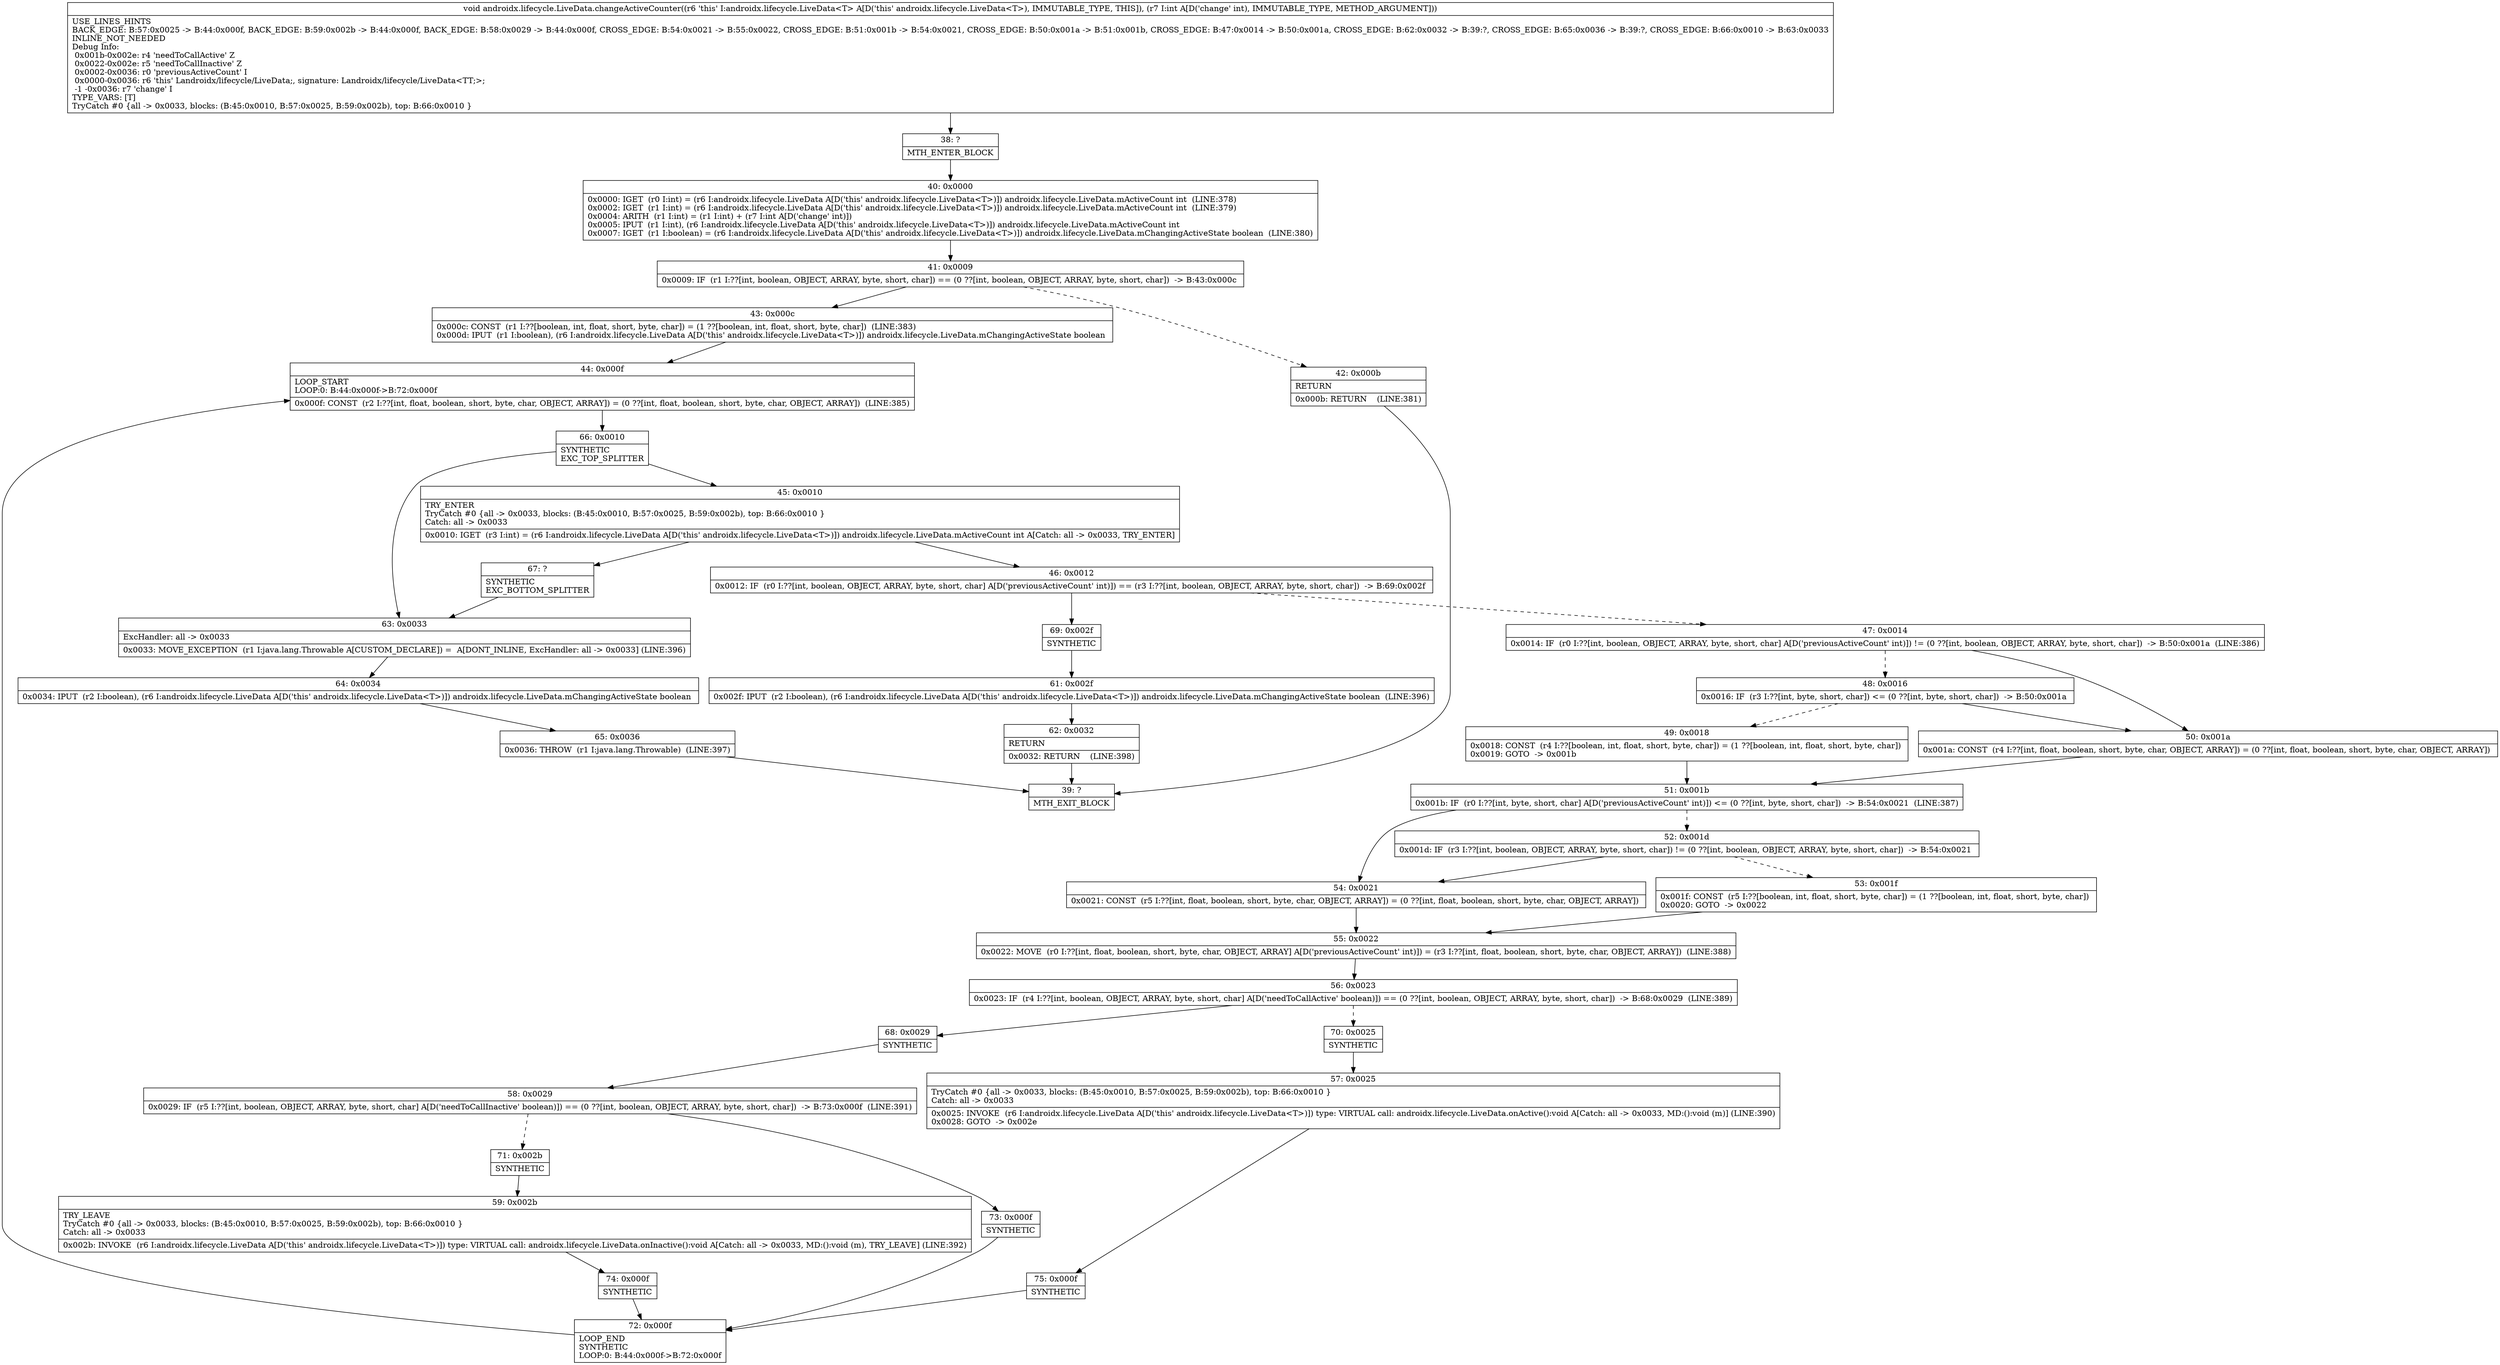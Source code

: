 digraph "CFG forandroidx.lifecycle.LiveData.changeActiveCounter(I)V" {
Node_38 [shape=record,label="{38\:\ ?|MTH_ENTER_BLOCK\l}"];
Node_40 [shape=record,label="{40\:\ 0x0000|0x0000: IGET  (r0 I:int) = (r6 I:androidx.lifecycle.LiveData A[D('this' androidx.lifecycle.LiveData\<T\>)]) androidx.lifecycle.LiveData.mActiveCount int  (LINE:378)\l0x0002: IGET  (r1 I:int) = (r6 I:androidx.lifecycle.LiveData A[D('this' androidx.lifecycle.LiveData\<T\>)]) androidx.lifecycle.LiveData.mActiveCount int  (LINE:379)\l0x0004: ARITH  (r1 I:int) = (r1 I:int) + (r7 I:int A[D('change' int)]) \l0x0005: IPUT  (r1 I:int), (r6 I:androidx.lifecycle.LiveData A[D('this' androidx.lifecycle.LiveData\<T\>)]) androidx.lifecycle.LiveData.mActiveCount int \l0x0007: IGET  (r1 I:boolean) = (r6 I:androidx.lifecycle.LiveData A[D('this' androidx.lifecycle.LiveData\<T\>)]) androidx.lifecycle.LiveData.mChangingActiveState boolean  (LINE:380)\l}"];
Node_41 [shape=record,label="{41\:\ 0x0009|0x0009: IF  (r1 I:??[int, boolean, OBJECT, ARRAY, byte, short, char]) == (0 ??[int, boolean, OBJECT, ARRAY, byte, short, char])  \-\> B:43:0x000c \l}"];
Node_42 [shape=record,label="{42\:\ 0x000b|RETURN\l|0x000b: RETURN    (LINE:381)\l}"];
Node_39 [shape=record,label="{39\:\ ?|MTH_EXIT_BLOCK\l}"];
Node_43 [shape=record,label="{43\:\ 0x000c|0x000c: CONST  (r1 I:??[boolean, int, float, short, byte, char]) = (1 ??[boolean, int, float, short, byte, char])  (LINE:383)\l0x000d: IPUT  (r1 I:boolean), (r6 I:androidx.lifecycle.LiveData A[D('this' androidx.lifecycle.LiveData\<T\>)]) androidx.lifecycle.LiveData.mChangingActiveState boolean \l}"];
Node_44 [shape=record,label="{44\:\ 0x000f|LOOP_START\lLOOP:0: B:44:0x000f\-\>B:72:0x000f\l|0x000f: CONST  (r2 I:??[int, float, boolean, short, byte, char, OBJECT, ARRAY]) = (0 ??[int, float, boolean, short, byte, char, OBJECT, ARRAY])  (LINE:385)\l}"];
Node_66 [shape=record,label="{66\:\ 0x0010|SYNTHETIC\lEXC_TOP_SPLITTER\l}"];
Node_45 [shape=record,label="{45\:\ 0x0010|TRY_ENTER\lTryCatch #0 \{all \-\> 0x0033, blocks: (B:45:0x0010, B:57:0x0025, B:59:0x002b), top: B:66:0x0010 \}\lCatch: all \-\> 0x0033\l|0x0010: IGET  (r3 I:int) = (r6 I:androidx.lifecycle.LiveData A[D('this' androidx.lifecycle.LiveData\<T\>)]) androidx.lifecycle.LiveData.mActiveCount int A[Catch: all \-\> 0x0033, TRY_ENTER]\l}"];
Node_46 [shape=record,label="{46\:\ 0x0012|0x0012: IF  (r0 I:??[int, boolean, OBJECT, ARRAY, byte, short, char] A[D('previousActiveCount' int)]) == (r3 I:??[int, boolean, OBJECT, ARRAY, byte, short, char])  \-\> B:69:0x002f \l}"];
Node_47 [shape=record,label="{47\:\ 0x0014|0x0014: IF  (r0 I:??[int, boolean, OBJECT, ARRAY, byte, short, char] A[D('previousActiveCount' int)]) != (0 ??[int, boolean, OBJECT, ARRAY, byte, short, char])  \-\> B:50:0x001a  (LINE:386)\l}"];
Node_48 [shape=record,label="{48\:\ 0x0016|0x0016: IF  (r3 I:??[int, byte, short, char]) \<= (0 ??[int, byte, short, char])  \-\> B:50:0x001a \l}"];
Node_49 [shape=record,label="{49\:\ 0x0018|0x0018: CONST  (r4 I:??[boolean, int, float, short, byte, char]) = (1 ??[boolean, int, float, short, byte, char]) \l0x0019: GOTO  \-\> 0x001b \l}"];
Node_51 [shape=record,label="{51\:\ 0x001b|0x001b: IF  (r0 I:??[int, byte, short, char] A[D('previousActiveCount' int)]) \<= (0 ??[int, byte, short, char])  \-\> B:54:0x0021  (LINE:387)\l}"];
Node_52 [shape=record,label="{52\:\ 0x001d|0x001d: IF  (r3 I:??[int, boolean, OBJECT, ARRAY, byte, short, char]) != (0 ??[int, boolean, OBJECT, ARRAY, byte, short, char])  \-\> B:54:0x0021 \l}"];
Node_53 [shape=record,label="{53\:\ 0x001f|0x001f: CONST  (r5 I:??[boolean, int, float, short, byte, char]) = (1 ??[boolean, int, float, short, byte, char]) \l0x0020: GOTO  \-\> 0x0022 \l}"];
Node_55 [shape=record,label="{55\:\ 0x0022|0x0022: MOVE  (r0 I:??[int, float, boolean, short, byte, char, OBJECT, ARRAY] A[D('previousActiveCount' int)]) = (r3 I:??[int, float, boolean, short, byte, char, OBJECT, ARRAY])  (LINE:388)\l}"];
Node_56 [shape=record,label="{56\:\ 0x0023|0x0023: IF  (r4 I:??[int, boolean, OBJECT, ARRAY, byte, short, char] A[D('needToCallActive' boolean)]) == (0 ??[int, boolean, OBJECT, ARRAY, byte, short, char])  \-\> B:68:0x0029  (LINE:389)\l}"];
Node_68 [shape=record,label="{68\:\ 0x0029|SYNTHETIC\l}"];
Node_58 [shape=record,label="{58\:\ 0x0029|0x0029: IF  (r5 I:??[int, boolean, OBJECT, ARRAY, byte, short, char] A[D('needToCallInactive' boolean)]) == (0 ??[int, boolean, OBJECT, ARRAY, byte, short, char])  \-\> B:73:0x000f  (LINE:391)\l}"];
Node_71 [shape=record,label="{71\:\ 0x002b|SYNTHETIC\l}"];
Node_59 [shape=record,label="{59\:\ 0x002b|TRY_LEAVE\lTryCatch #0 \{all \-\> 0x0033, blocks: (B:45:0x0010, B:57:0x0025, B:59:0x002b), top: B:66:0x0010 \}\lCatch: all \-\> 0x0033\l|0x002b: INVOKE  (r6 I:androidx.lifecycle.LiveData A[D('this' androidx.lifecycle.LiveData\<T\>)]) type: VIRTUAL call: androidx.lifecycle.LiveData.onInactive():void A[Catch: all \-\> 0x0033, MD:():void (m), TRY_LEAVE] (LINE:392)\l}"];
Node_74 [shape=record,label="{74\:\ 0x000f|SYNTHETIC\l}"];
Node_72 [shape=record,label="{72\:\ 0x000f|LOOP_END\lSYNTHETIC\lLOOP:0: B:44:0x000f\-\>B:72:0x000f\l}"];
Node_73 [shape=record,label="{73\:\ 0x000f|SYNTHETIC\l}"];
Node_70 [shape=record,label="{70\:\ 0x0025|SYNTHETIC\l}"];
Node_57 [shape=record,label="{57\:\ 0x0025|TryCatch #0 \{all \-\> 0x0033, blocks: (B:45:0x0010, B:57:0x0025, B:59:0x002b), top: B:66:0x0010 \}\lCatch: all \-\> 0x0033\l|0x0025: INVOKE  (r6 I:androidx.lifecycle.LiveData A[D('this' androidx.lifecycle.LiveData\<T\>)]) type: VIRTUAL call: androidx.lifecycle.LiveData.onActive():void A[Catch: all \-\> 0x0033, MD:():void (m)] (LINE:390)\l0x0028: GOTO  \-\> 0x002e \l}"];
Node_75 [shape=record,label="{75\:\ 0x000f|SYNTHETIC\l}"];
Node_54 [shape=record,label="{54\:\ 0x0021|0x0021: CONST  (r5 I:??[int, float, boolean, short, byte, char, OBJECT, ARRAY]) = (0 ??[int, float, boolean, short, byte, char, OBJECT, ARRAY]) \l}"];
Node_50 [shape=record,label="{50\:\ 0x001a|0x001a: CONST  (r4 I:??[int, float, boolean, short, byte, char, OBJECT, ARRAY]) = (0 ??[int, float, boolean, short, byte, char, OBJECT, ARRAY]) \l}"];
Node_69 [shape=record,label="{69\:\ 0x002f|SYNTHETIC\l}"];
Node_61 [shape=record,label="{61\:\ 0x002f|0x002f: IPUT  (r2 I:boolean), (r6 I:androidx.lifecycle.LiveData A[D('this' androidx.lifecycle.LiveData\<T\>)]) androidx.lifecycle.LiveData.mChangingActiveState boolean  (LINE:396)\l}"];
Node_62 [shape=record,label="{62\:\ 0x0032|RETURN\l|0x0032: RETURN    (LINE:398)\l}"];
Node_67 [shape=record,label="{67\:\ ?|SYNTHETIC\lEXC_BOTTOM_SPLITTER\l}"];
Node_63 [shape=record,label="{63\:\ 0x0033|ExcHandler: all \-\> 0x0033\l|0x0033: MOVE_EXCEPTION  (r1 I:java.lang.Throwable A[CUSTOM_DECLARE]) =  A[DONT_INLINE, ExcHandler: all \-\> 0x0033] (LINE:396)\l}"];
Node_64 [shape=record,label="{64\:\ 0x0034|0x0034: IPUT  (r2 I:boolean), (r6 I:androidx.lifecycle.LiveData A[D('this' androidx.lifecycle.LiveData\<T\>)]) androidx.lifecycle.LiveData.mChangingActiveState boolean \l}"];
Node_65 [shape=record,label="{65\:\ 0x0036|0x0036: THROW  (r1 I:java.lang.Throwable)  (LINE:397)\l}"];
MethodNode[shape=record,label="{void androidx.lifecycle.LiveData.changeActiveCounter((r6 'this' I:androidx.lifecycle.LiveData\<T\> A[D('this' androidx.lifecycle.LiveData\<T\>), IMMUTABLE_TYPE, THIS]), (r7 I:int A[D('change' int), IMMUTABLE_TYPE, METHOD_ARGUMENT]))  | USE_LINES_HINTS\lBACK_EDGE: B:57:0x0025 \-\> B:44:0x000f, BACK_EDGE: B:59:0x002b \-\> B:44:0x000f, BACK_EDGE: B:58:0x0029 \-\> B:44:0x000f, CROSS_EDGE: B:54:0x0021 \-\> B:55:0x0022, CROSS_EDGE: B:51:0x001b \-\> B:54:0x0021, CROSS_EDGE: B:50:0x001a \-\> B:51:0x001b, CROSS_EDGE: B:47:0x0014 \-\> B:50:0x001a, CROSS_EDGE: B:62:0x0032 \-\> B:39:?, CROSS_EDGE: B:65:0x0036 \-\> B:39:?, CROSS_EDGE: B:66:0x0010 \-\> B:63:0x0033\lINLINE_NOT_NEEDED\lDebug Info:\l  0x001b\-0x002e: r4 'needToCallActive' Z\l  0x0022\-0x002e: r5 'needToCallInactive' Z\l  0x0002\-0x0036: r0 'previousActiveCount' I\l  0x0000\-0x0036: r6 'this' Landroidx\/lifecycle\/LiveData;, signature: Landroidx\/lifecycle\/LiveData\<TT;\>;\l  \-1 \-0x0036: r7 'change' I\lTYPE_VARS: [T]\lTryCatch #0 \{all \-\> 0x0033, blocks: (B:45:0x0010, B:57:0x0025, B:59:0x002b), top: B:66:0x0010 \}\l}"];
MethodNode -> Node_38;Node_38 -> Node_40;
Node_40 -> Node_41;
Node_41 -> Node_42[style=dashed];
Node_41 -> Node_43;
Node_42 -> Node_39;
Node_43 -> Node_44;
Node_44 -> Node_66;
Node_66 -> Node_45;
Node_66 -> Node_63;
Node_45 -> Node_46;
Node_45 -> Node_67;
Node_46 -> Node_47[style=dashed];
Node_46 -> Node_69;
Node_47 -> Node_48[style=dashed];
Node_47 -> Node_50;
Node_48 -> Node_49[style=dashed];
Node_48 -> Node_50;
Node_49 -> Node_51;
Node_51 -> Node_52[style=dashed];
Node_51 -> Node_54;
Node_52 -> Node_53[style=dashed];
Node_52 -> Node_54;
Node_53 -> Node_55;
Node_55 -> Node_56;
Node_56 -> Node_68;
Node_56 -> Node_70[style=dashed];
Node_68 -> Node_58;
Node_58 -> Node_71[style=dashed];
Node_58 -> Node_73;
Node_71 -> Node_59;
Node_59 -> Node_74;
Node_74 -> Node_72;
Node_72 -> Node_44;
Node_73 -> Node_72;
Node_70 -> Node_57;
Node_57 -> Node_75;
Node_75 -> Node_72;
Node_54 -> Node_55;
Node_50 -> Node_51;
Node_69 -> Node_61;
Node_61 -> Node_62;
Node_62 -> Node_39;
Node_67 -> Node_63;
Node_63 -> Node_64;
Node_64 -> Node_65;
Node_65 -> Node_39;
}

